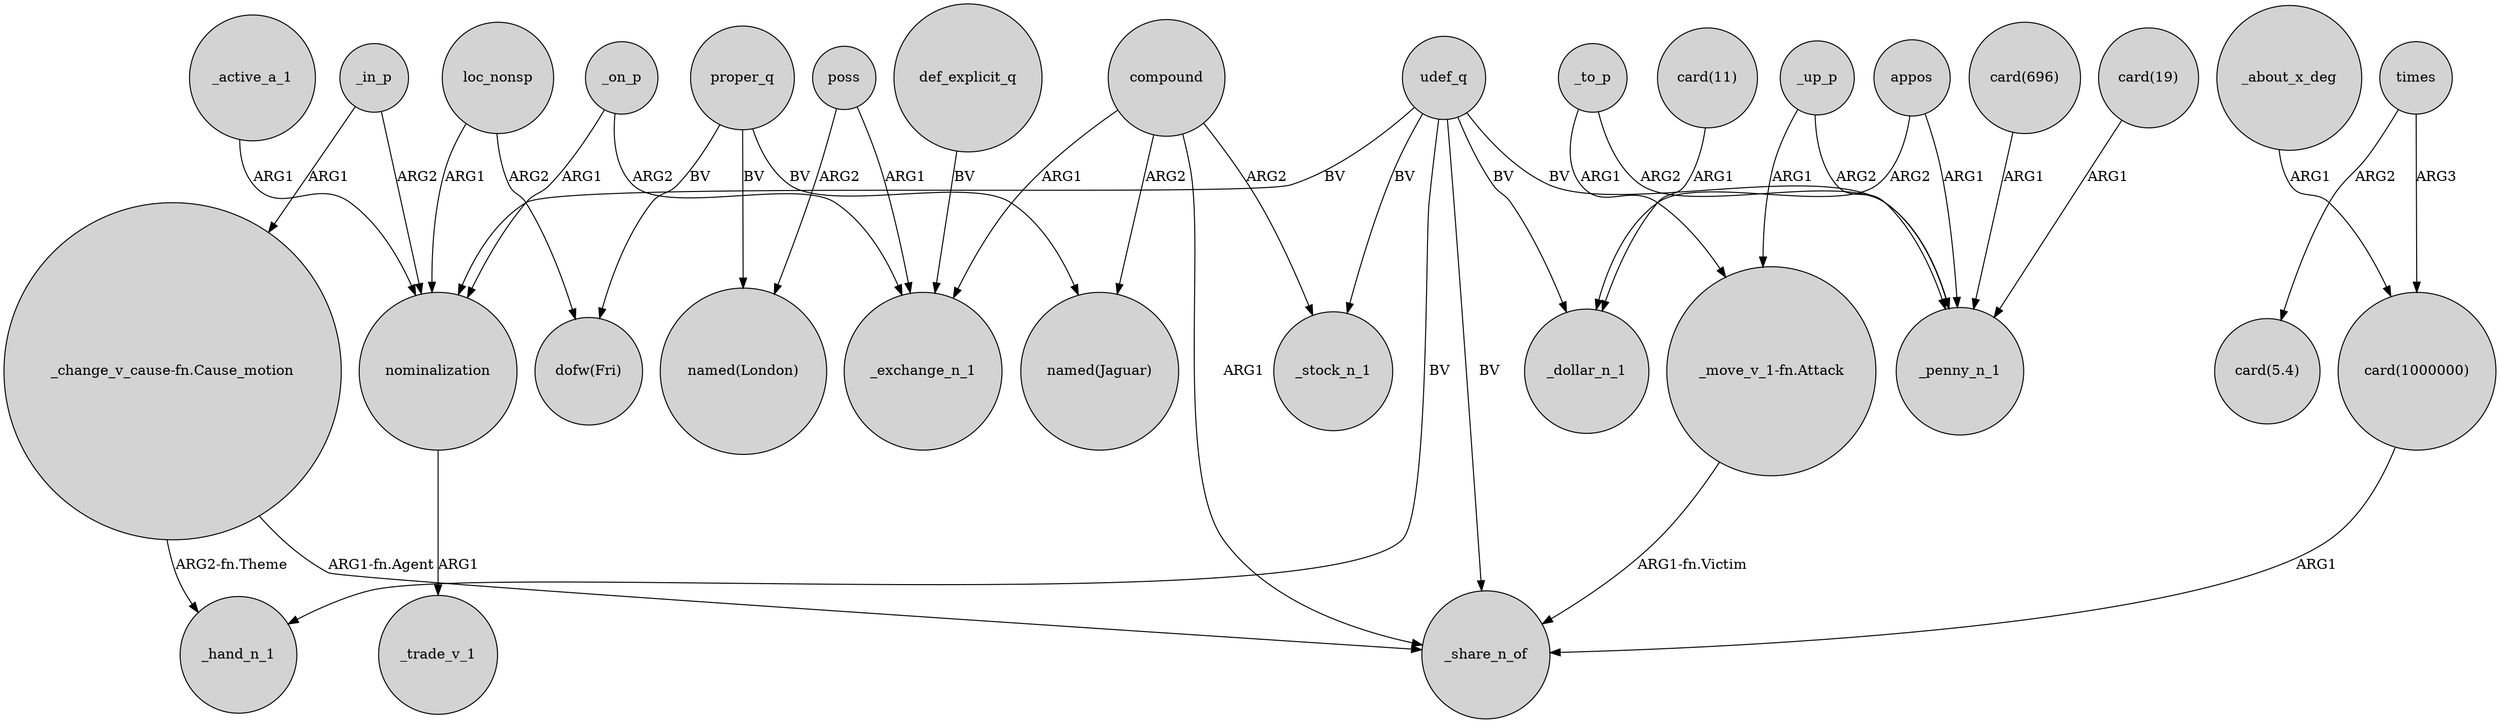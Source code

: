 digraph {
	node [shape=circle style=filled]
	udef_q -> _hand_n_1 [label=BV]
	_on_p -> nominalization [label=ARG1]
	_active_a_1 -> nominalization [label=ARG1]
	proper_q -> "dofw(Fri)" [label=BV]
	"card(19)" -> _penny_n_1 [label=ARG1]
	compound -> _share_n_of [label=ARG1]
	loc_nonsp -> "dofw(Fri)" [label=ARG2]
	udef_q -> nominalization [label=BV]
	"_move_v_1-fn.Attack" -> _share_n_of [label="ARG1-fn.Victim"]
	appos -> _dollar_n_1 [label=ARG2]
	times -> "card(1000000)" [label=ARG3]
	def_explicit_q -> _exchange_n_1 [label=BV]
	_up_p -> _penny_n_1 [label=ARG2]
	_to_p -> _penny_n_1 [label=ARG2]
	_on_p -> _exchange_n_1 [label=ARG2]
	loc_nonsp -> nominalization [label=ARG1]
	poss -> _exchange_n_1 [label=ARG1]
	compound -> _exchange_n_1 [label=ARG1]
	"card(11)" -> _dollar_n_1 [label=ARG1]
	"_change_v_cause-fn.Cause_motion" -> _hand_n_1 [label="ARG2-fn.Theme"]
	_to_p -> "_move_v_1-fn.Attack" [label=ARG1]
	poss -> "named(London)" [label=ARG2]
	udef_q -> _stock_n_1 [label=BV]
	_in_p -> "_change_v_cause-fn.Cause_motion" [label=ARG1]
	"_change_v_cause-fn.Cause_motion" -> _share_n_of [label="ARG1-fn.Agent"]
	compound -> "named(Jaguar)" [label=ARG2]
	_up_p -> "_move_v_1-fn.Attack" [label=ARG1]
	times -> "card(5.4)" [label=ARG2]
	udef_q -> _share_n_of [label=BV]
	compound -> _stock_n_1 [label=ARG2]
	proper_q -> "named(Jaguar)" [label=BV]
	udef_q -> _dollar_n_1 [label=BV]
	"card(696)" -> _penny_n_1 [label=ARG1]
	"card(1000000)" -> _share_n_of [label=ARG1]
	appos -> _penny_n_1 [label=ARG1]
	_about_x_deg -> "card(1000000)" [label=ARG1]
	udef_q -> _penny_n_1 [label=BV]
	proper_q -> "named(London)" [label=BV]
	_in_p -> nominalization [label=ARG2]
	nominalization -> _trade_v_1 [label=ARG1]
}
